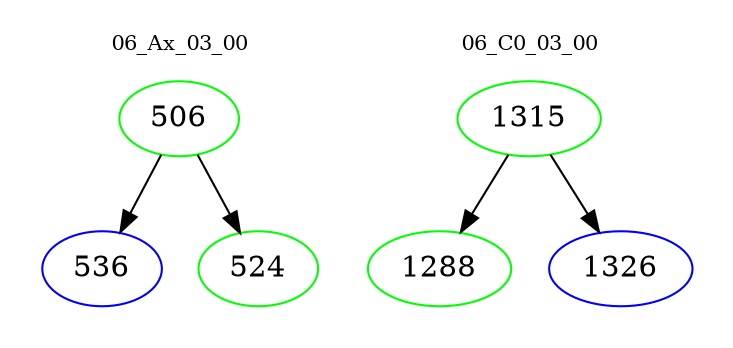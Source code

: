 digraph{
subgraph cluster_0 {
color = white
label = "06_Ax_03_00";
fontsize=10;
T0_506 [label="506", color="green"]
T0_506 -> T0_536 [color="black"]
T0_536 [label="536", color="blue"]
T0_506 -> T0_524 [color="black"]
T0_524 [label="524", color="green"]
}
subgraph cluster_1 {
color = white
label = "06_C0_03_00";
fontsize=10;
T1_1315 [label="1315", color="green"]
T1_1315 -> T1_1288 [color="black"]
T1_1288 [label="1288", color="green"]
T1_1315 -> T1_1326 [color="black"]
T1_1326 [label="1326", color="blue"]
}
}
